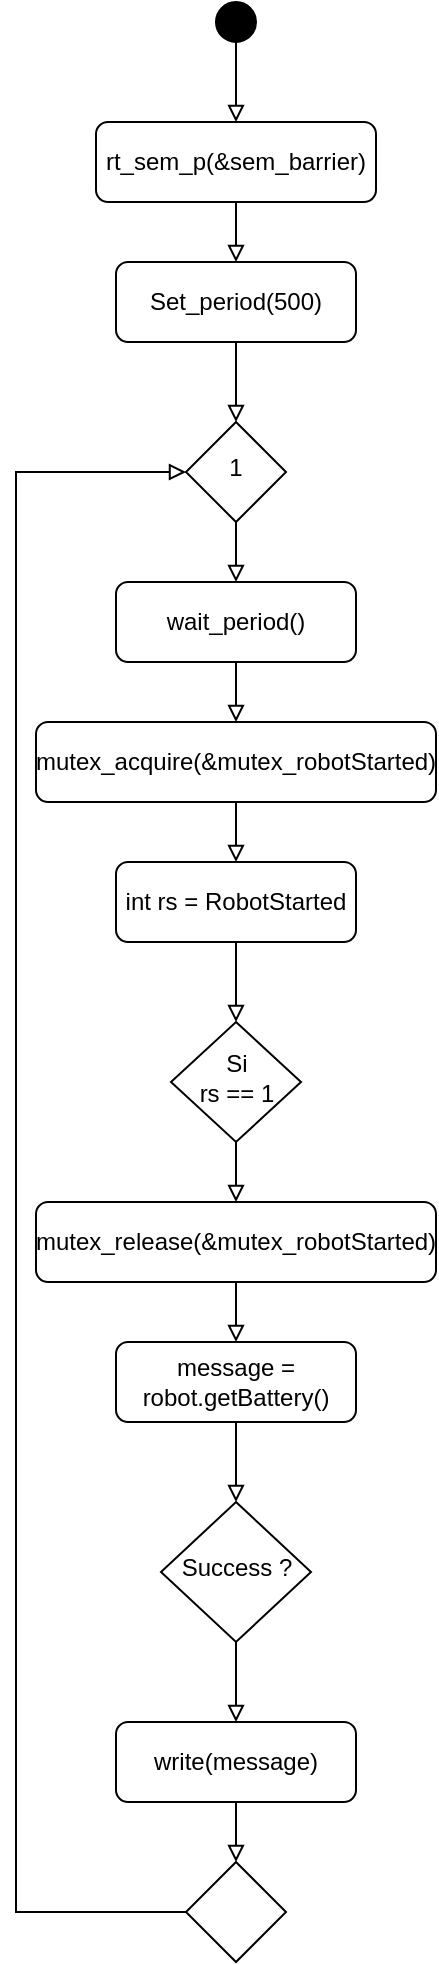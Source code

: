 <mxfile version="14.4.7" type="device"><diagram id="vcZxuax8qfSjwVFwOnmD" name="Page-1"><mxGraphModel dx="-616" dy="548" grid="1" gridSize="10" guides="1" tooltips="1" connect="1" arrows="1" fold="1" page="1" pageScale="1" pageWidth="827" pageHeight="1169" math="0" shadow="0"><root><mxCell id="0"/><mxCell id="1" parent="0"/><mxCell id="ENlbirpKW4CU_j29Evr9-1" style="edgeStyle=orthogonalEdgeStyle;rounded=0;orthogonalLoop=1;jettySize=auto;html=1;exitX=0.5;exitY=1;exitDx=0;exitDy=0;entryX=0.5;entryY=0;entryDx=0;entryDy=0;endArrow=block;endFill=0;" parent="1" source="ENlbirpKW4CU_j29Evr9-2" target="ENlbirpKW4CU_j29Evr9-16" edge="1"><mxGeometry relative="1" as="geometry"/></mxCell><mxCell id="ENlbirpKW4CU_j29Evr9-2" value="rt_sem_p(&amp;amp;sem_barrier)" style="rounded=1;whiteSpace=wrap;html=1;fontSize=12;glass=0;strokeWidth=1;shadow=0;" parent="1" vertex="1"><mxGeometry x="1740" y="230" width="140" height="40" as="geometry"/></mxCell><mxCell id="ENlbirpKW4CU_j29Evr9-3" style="edgeStyle=orthogonalEdgeStyle;rounded=0;orthogonalLoop=1;jettySize=auto;html=1;exitX=0.5;exitY=1;exitDx=0;exitDy=0;entryX=0.5;entryY=0;entryDx=0;entryDy=0;endArrow=block;endFill=0;" parent="1" source="ENlbirpKW4CU_j29Evr9-4" target="ENlbirpKW4CU_j29Evr9-12" edge="1"><mxGeometry relative="1" as="geometry"/></mxCell><mxCell id="ENlbirpKW4CU_j29Evr9-4" value="1" style="rhombus;whiteSpace=wrap;html=1;shadow=0;fontFamily=Helvetica;fontSize=12;align=center;strokeWidth=1;spacing=6;spacingTop=-4;" parent="1" vertex="1"><mxGeometry x="1785" y="380" width="50" height="50" as="geometry"/></mxCell><mxCell id="ENlbirpKW4CU_j29Evr9-5" style="edgeStyle=orthogonalEdgeStyle;rounded=0;orthogonalLoop=1;jettySize=auto;html=1;exitX=0.5;exitY=1;exitDx=0;exitDy=0;endArrow=block;endFill=0;" parent="1" source="ENlbirpKW4CU_j29Evr9-6" target="ENlbirpKW4CU_j29Evr9-8" edge="1"><mxGeometry relative="1" as="geometry"/></mxCell><mxCell id="ENlbirpKW4CU_j29Evr9-6" value="int rs = RobotStarted" style="rounded=1;whiteSpace=wrap;html=1;fontSize=12;glass=0;strokeWidth=1;shadow=0;" parent="1" vertex="1"><mxGeometry x="1750" y="600" width="120" height="40" as="geometry"/></mxCell><mxCell id="ENlbirpKW4CU_j29Evr9-7" style="edgeStyle=orthogonalEdgeStyle;rounded=0;orthogonalLoop=1;jettySize=auto;html=1;exitX=0.5;exitY=1;exitDx=0;exitDy=0;endArrow=block;endFill=0;" parent="1" source="ENlbirpKW4CU_j29Evr9-8" target="ENlbirpKW4CU_j29Evr9-18" edge="1"><mxGeometry relative="1" as="geometry"/></mxCell><mxCell id="ENlbirpKW4CU_j29Evr9-8" value="&lt;div&gt;Si&lt;/div&gt;&lt;div&gt;rs == 1&lt;br&gt;&lt;/div&gt;" style="rhombus;whiteSpace=wrap;html=1;shadow=0;fontFamily=Helvetica;fontSize=12;align=center;strokeWidth=1;spacing=6;spacingTop=-4;" parent="1" vertex="1"><mxGeometry x="1777.5" y="680" width="65" height="60" as="geometry"/></mxCell><mxCell id="ENlbirpKW4CU_j29Evr9-9" style="edgeStyle=orthogonalEdgeStyle;rounded=0;orthogonalLoop=1;jettySize=auto;html=1;exitX=0.5;exitY=1;exitDx=0;exitDy=0;endArrow=block;endFill=0;" parent="1" source="ENlbirpKW4CU_j29Evr9-10" target="ENlbirpKW4CU_j29Evr9-6" edge="1"><mxGeometry relative="1" as="geometry"/></mxCell><mxCell id="ENlbirpKW4CU_j29Evr9-10" value="mutex_acquire(&amp;amp;mutex_robotStarted)" style="rounded=1;whiteSpace=wrap;html=1;fontSize=12;glass=0;strokeWidth=1;shadow=0;" parent="1" vertex="1"><mxGeometry x="1710" y="530" width="200" height="40" as="geometry"/></mxCell><mxCell id="ENlbirpKW4CU_j29Evr9-11" style="edgeStyle=orthogonalEdgeStyle;rounded=0;orthogonalLoop=1;jettySize=auto;html=1;exitX=0.5;exitY=1;exitDx=0;exitDy=0;entryX=0.5;entryY=0;entryDx=0;entryDy=0;endArrow=block;endFill=0;" parent="1" source="ENlbirpKW4CU_j29Evr9-12" target="ENlbirpKW4CU_j29Evr9-10" edge="1"><mxGeometry relative="1" as="geometry"/></mxCell><mxCell id="ENlbirpKW4CU_j29Evr9-12" value="wait_period()" style="rounded=1;whiteSpace=wrap;html=1;fontSize=12;glass=0;strokeWidth=1;shadow=0;" parent="1" vertex="1"><mxGeometry x="1750" y="460" width="120" height="40" as="geometry"/></mxCell><mxCell id="ENlbirpKW4CU_j29Evr9-13" style="edgeStyle=orthogonalEdgeStyle;rounded=0;orthogonalLoop=1;jettySize=auto;html=1;exitX=0.5;exitY=1;exitDx=0;exitDy=0;endArrow=block;endFill=0;" parent="1" source="ENlbirpKW4CU_j29Evr9-14" target="ENlbirpKW4CU_j29Evr9-2" edge="1"><mxGeometry relative="1" as="geometry"/></mxCell><mxCell id="ENlbirpKW4CU_j29Evr9-14" value="" style="ellipse;whiteSpace=wrap;html=1;aspect=fixed;fillColor=#000000;" parent="1" vertex="1"><mxGeometry x="1800" y="170" width="20" height="20" as="geometry"/></mxCell><mxCell id="ENlbirpKW4CU_j29Evr9-15" style="edgeStyle=orthogonalEdgeStyle;rounded=0;orthogonalLoop=1;jettySize=auto;html=1;exitX=0.5;exitY=1;exitDx=0;exitDy=0;entryX=0.5;entryY=0;entryDx=0;entryDy=0;endArrow=block;endFill=0;" parent="1" source="ENlbirpKW4CU_j29Evr9-16" target="ENlbirpKW4CU_j29Evr9-4" edge="1"><mxGeometry relative="1" as="geometry"/></mxCell><mxCell id="ENlbirpKW4CU_j29Evr9-16" value="Set_period(500)" style="rounded=1;whiteSpace=wrap;html=1;fontSize=12;glass=0;strokeWidth=1;shadow=0;" parent="1" vertex="1"><mxGeometry x="1750" y="300" width="120" height="40" as="geometry"/></mxCell><mxCell id="ENlbirpKW4CU_j29Evr9-17" style="edgeStyle=orthogonalEdgeStyle;rounded=0;orthogonalLoop=1;jettySize=auto;html=1;exitX=0.5;exitY=1;exitDx=0;exitDy=0;entryX=0.5;entryY=0;entryDx=0;entryDy=0;endArrow=block;endFill=0;" parent="1" source="ENlbirpKW4CU_j29Evr9-18" target="ENlbirpKW4CU_j29Evr9-20" edge="1"><mxGeometry relative="1" as="geometry"/></mxCell><mxCell id="ENlbirpKW4CU_j29Evr9-18" value="mutex_release(&amp;amp;mutex_robotStarted)" style="rounded=1;whiteSpace=wrap;html=1;fontSize=12;glass=0;strokeWidth=1;shadow=0;" parent="1" vertex="1"><mxGeometry x="1710" y="770" width="200" height="40" as="geometry"/></mxCell><mxCell id="ENlbirpKW4CU_j29Evr9-19" style="edgeStyle=orthogonalEdgeStyle;rounded=0;orthogonalLoop=1;jettySize=auto;html=1;exitX=0.5;exitY=1;exitDx=0;exitDy=0;entryX=0.5;entryY=0;entryDx=0;entryDy=0;endArrow=block;endFill=0;" parent="1" source="ENlbirpKW4CU_j29Evr9-20" target="ENlbirpKW4CU_j29Evr9-22" edge="1"><mxGeometry relative="1" as="geometry"/></mxCell><mxCell id="ENlbirpKW4CU_j29Evr9-20" value="&lt;div&gt;message =&lt;/div&gt;&lt;div&gt;robot.getBattery()&lt;br&gt;&lt;/div&gt;" style="rounded=1;whiteSpace=wrap;html=1;fontSize=12;glass=0;strokeWidth=1;shadow=0;" parent="1" vertex="1"><mxGeometry x="1750" y="840" width="120" height="40" as="geometry"/></mxCell><mxCell id="ENlbirpKW4CU_j29Evr9-21" style="edgeStyle=orthogonalEdgeStyle;rounded=0;orthogonalLoop=1;jettySize=auto;html=1;exitX=0.5;exitY=1;exitDx=0;exitDy=0;entryX=0.5;entryY=0;entryDx=0;entryDy=0;endArrow=block;endFill=0;" parent="1" source="ENlbirpKW4CU_j29Evr9-22" target="ENlbirpKW4CU_j29Evr9-24" edge="1"><mxGeometry relative="1" as="geometry"/></mxCell><mxCell id="ENlbirpKW4CU_j29Evr9-22" value="Success ?" style="rhombus;whiteSpace=wrap;html=1;shadow=0;fontFamily=Helvetica;fontSize=12;align=center;strokeWidth=1;spacing=6;spacingTop=-4;" parent="1" vertex="1"><mxGeometry x="1772.5" y="920" width="75" height="70" as="geometry"/></mxCell><mxCell id="ENlbirpKW4CU_j29Evr9-23" style="edgeStyle=orthogonalEdgeStyle;rounded=0;orthogonalLoop=1;jettySize=auto;html=1;exitX=0.5;exitY=1;exitDx=0;exitDy=0;endArrow=block;endFill=0;" parent="1" source="ENlbirpKW4CU_j29Evr9-24" target="ENlbirpKW4CU_j29Evr9-26" edge="1"><mxGeometry relative="1" as="geometry"/></mxCell><mxCell id="ENlbirpKW4CU_j29Evr9-24" value="write(message)" style="rounded=1;whiteSpace=wrap;html=1;fontSize=12;glass=0;strokeWidth=1;shadow=0;" parent="1" vertex="1"><mxGeometry x="1750" y="1030" width="120" height="40" as="geometry"/></mxCell><mxCell id="ENlbirpKW4CU_j29Evr9-25" style="edgeStyle=orthogonalEdgeStyle;rounded=0;orthogonalLoop=1;jettySize=auto;html=1;exitX=0;exitY=0.5;exitDx=0;exitDy=0;entryX=0;entryY=0.5;entryDx=0;entryDy=0;endArrow=block;endFill=0;" parent="1" source="ENlbirpKW4CU_j29Evr9-26" target="ENlbirpKW4CU_j29Evr9-4" edge="1"><mxGeometry relative="1" as="geometry"><Array as="points"><mxPoint x="1700" y="1125"/><mxPoint x="1700" y="405"/></Array></mxGeometry></mxCell><mxCell id="ENlbirpKW4CU_j29Evr9-26" value="" style="rhombus;whiteSpace=wrap;html=1;shadow=0;fontFamily=Helvetica;fontSize=12;align=center;strokeWidth=1;spacing=6;spacingTop=-4;" parent="1" vertex="1"><mxGeometry x="1785" y="1100" width="50" height="50" as="geometry"/></mxCell></root></mxGraphModel></diagram></mxfile>